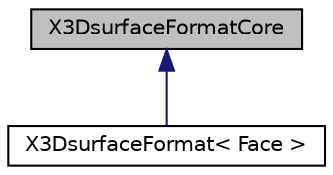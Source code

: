 digraph "X3DsurfaceFormatCore"
{
  bgcolor="transparent";
  edge [fontname="Helvetica",fontsize="10",labelfontname="Helvetica",labelfontsize="10"];
  node [fontname="Helvetica",fontsize="10",shape=record];
  Node1 [label="X3DsurfaceFormatCore",height=0.2,width=0.4,color="black", fillcolor="grey75", style="filled", fontcolor="black"];
  Node1 -> Node2 [dir="back",color="midnightblue",fontsize="10",style="solid",fontname="Helvetica"];
  Node2 [label="X3DsurfaceFormat\< Face \>",height=0.2,width=0.4,color="black",URL="$a02979.html",tooltip="Provide a means of writing x3d format. "];
}
